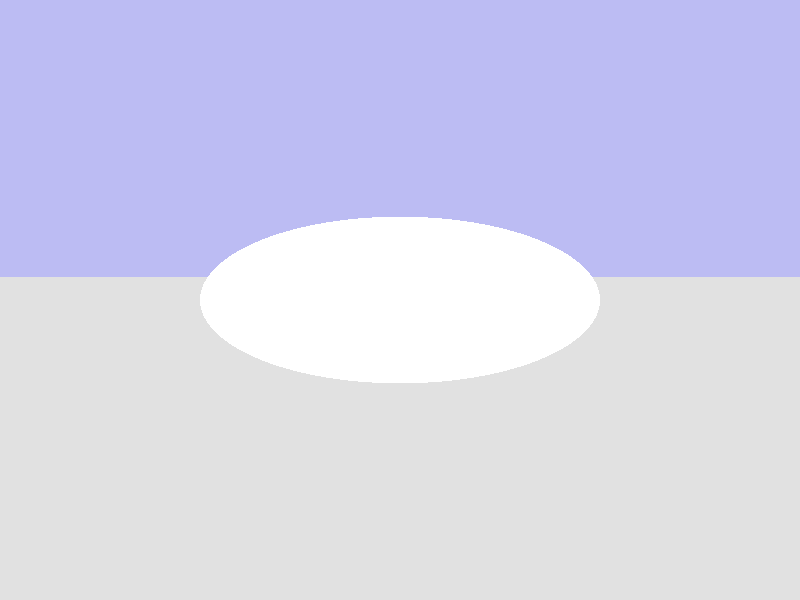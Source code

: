 // Persistence Of Vision raytracer version 3.5 sample file.
// Utah Teapot w/ Bezier patches
// adapted by Alexander Enzmann


global_settings { assumed_gamma 1.0 }

#include "shapes.inc"
#include "colors.inc"
#include "textures.inc"

#declare My_Focus = <0.0000, 1.0000, 0.0000>;
#declare My_Camera_Location = <0.0000, 0.0000, 0.0000>;

#declare My_Water_Texture =
texture {
    pigment{ rgbf <1.0, 1.0, 1.5, 0.85> }
    finish {                
//        phong 0.9 phong_size 100
        specular 0.9 roughness 0.01
        reflection {0.02 1 fresnel}
        ambient 0.05
        diffuse 0.05
        conserve_energy
    }
}
#declare My_Water_Interior =
interior {
    ior 1.33
    fade_distance 5
    fade_power 1
//    fade_color <1, 1, 1>
}

#declare My_Water_Material =
material {
    texture {My_Water_Texture}
    interior {My_Water_Interior}
}
                                    
#declare Camera_Location_Up = 2;
#declare Camera_Zoom_In = -6;
camera {
   location  <My_Camera_Location.x,
              My_Camera_Location.y+Camera_Location_Up,
              My_Camera_Location.z+Camera_Zoom_In>
                 //<0.0, 0.0, -10.0>
//   direction <0.0, 0.0,  1.0>
//   up        <0.0, 1.0,  0.0>
   up        <0.0, 1.2,  0.0>
   right     <2/3, 0.0,  0.0>
   look_at   <My_Focus.x, My_Focus.y, My_Focus.z>
}

light_source { <10.0, 10.0, 10.0> colour White
}
light_source { <-10.0, 10.0, -10.0> colour White
/*    spotlight
    radius 14
    falloff 16
    tightness 10
    point_at My_Focus
*/
}

#declare pre_cond = 1;
#if (pre_cond)
        #declare cond = 1;
#else                              
        #declare cond = 0;
#end
#if (cond)
        #declare test_radius = 1;
#else                              
        #declare test_radius = 0.5;
#end

sphere { My_Focus, test_radius material {My_Water_Material} }                               

#declare Sphere_Water = 
sphere {
    My_Focus, 1
//  pigment { color rgb <1, 1, 1> }
//  finish { ambient 0 diffuse 0 reflection 0.9 }
    material {My_Water_Material}
}                               

/*  
sky_sphere {
    pigment {
        gradient y
        color_map {
            [0 color White]//rgb <0.05, 0.05, 0.05>]
            [1 color rgb <0.05, 0.05, 0.55>]
        }
        scale 5
        translate -1
    }
}
*/
    
/* Background */
plane {
   z, 20

   texture {
      pigment {
        color rgb <0.5, 0.5, 0.9>
//         checker color red 0.2 green 0.5 blue 0.2
  //               color red 0.6 green 0.6 blue 0.6
    //     scale 160
      }
   }
}
    
/* Floor */
plane {
   y, -1.1

   texture {
      pigment {   
        color Gray
//        color rgb <0.5, 0.5, 0.9>
//         checker color red 0.2 green 0.2 blue 0.5
  //               color red 0.6 green 0.6 blue 0.6
     //   scale 1
      }
   }
}
